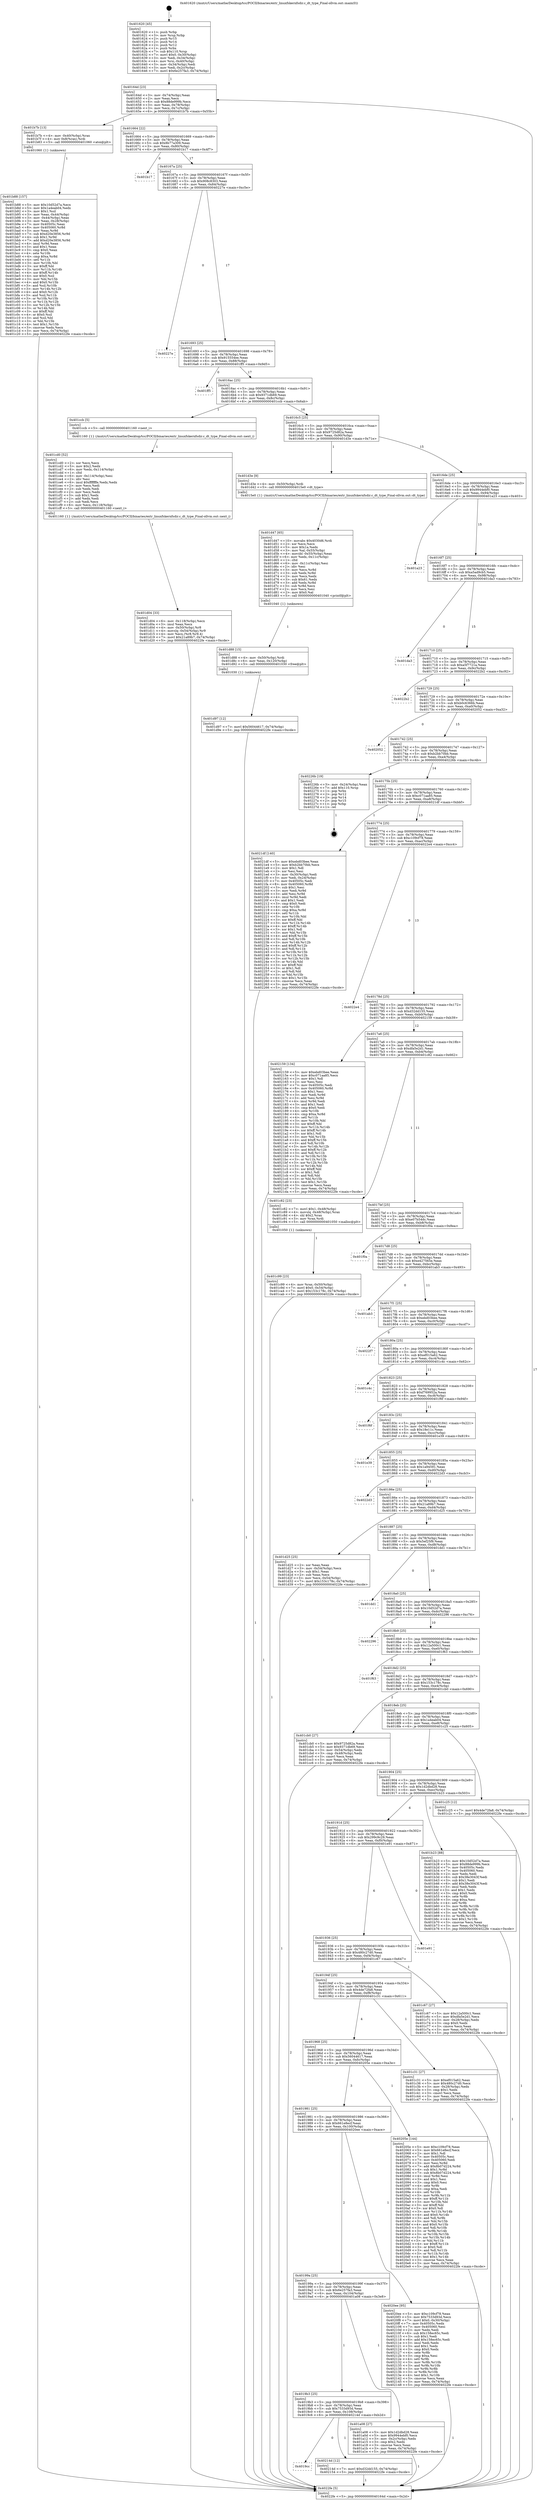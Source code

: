 digraph "0x401620" {
  label = "0x401620 (/mnt/c/Users/mathe/Desktop/tcc/POCII/binaries/extr_linuxfskernfsdir.c_dt_type_Final-ollvm.out::main(0))"
  labelloc = "t"
  node[shape=record]

  Entry [label="",width=0.3,height=0.3,shape=circle,fillcolor=black,style=filled]
  "0x40164d" [label="{
     0x40164d [23]\l
     | [instrs]\l
     &nbsp;&nbsp;0x40164d \<+3\>: mov -0x74(%rbp),%eax\l
     &nbsp;&nbsp;0x401650 \<+2\>: mov %eax,%ecx\l
     &nbsp;&nbsp;0x401652 \<+6\>: sub $0x88de999b,%ecx\l
     &nbsp;&nbsp;0x401658 \<+3\>: mov %eax,-0x78(%rbp)\l
     &nbsp;&nbsp;0x40165b \<+3\>: mov %ecx,-0x7c(%rbp)\l
     &nbsp;&nbsp;0x40165e \<+6\>: je 0000000000401b7b \<main+0x55b\>\l
  }"]
  "0x401b7b" [label="{
     0x401b7b [13]\l
     | [instrs]\l
     &nbsp;&nbsp;0x401b7b \<+4\>: mov -0x40(%rbp),%rax\l
     &nbsp;&nbsp;0x401b7f \<+4\>: mov 0x8(%rax),%rdi\l
     &nbsp;&nbsp;0x401b83 \<+5\>: call 0000000000401060 \<atoi@plt\>\l
     | [calls]\l
     &nbsp;&nbsp;0x401060 \{1\} (unknown)\l
  }"]
  "0x401664" [label="{
     0x401664 [22]\l
     | [instrs]\l
     &nbsp;&nbsp;0x401664 \<+5\>: jmp 0000000000401669 \<main+0x49\>\l
     &nbsp;&nbsp;0x401669 \<+3\>: mov -0x78(%rbp),%eax\l
     &nbsp;&nbsp;0x40166c \<+5\>: sub $0x8b77a309,%eax\l
     &nbsp;&nbsp;0x401671 \<+3\>: mov %eax,-0x80(%rbp)\l
     &nbsp;&nbsp;0x401674 \<+6\>: je 0000000000401b17 \<main+0x4f7\>\l
  }"]
  Exit [label="",width=0.3,height=0.3,shape=circle,fillcolor=black,style=filled,peripheries=2]
  "0x401b17" [label="{
     0x401b17\l
  }", style=dashed]
  "0x40167a" [label="{
     0x40167a [25]\l
     | [instrs]\l
     &nbsp;&nbsp;0x40167a \<+5\>: jmp 000000000040167f \<main+0x5f\>\l
     &nbsp;&nbsp;0x40167f \<+3\>: mov -0x78(%rbp),%eax\l
     &nbsp;&nbsp;0x401682 \<+5\>: sub $0x908c8303,%eax\l
     &nbsp;&nbsp;0x401687 \<+6\>: mov %eax,-0x84(%rbp)\l
     &nbsp;&nbsp;0x40168d \<+6\>: je 000000000040227e \<main+0xc5e\>\l
  }"]
  "0x4019cc" [label="{
     0x4019cc\l
  }", style=dashed]
  "0x40227e" [label="{
     0x40227e\l
  }", style=dashed]
  "0x401693" [label="{
     0x401693 [25]\l
     | [instrs]\l
     &nbsp;&nbsp;0x401693 \<+5\>: jmp 0000000000401698 \<main+0x78\>\l
     &nbsp;&nbsp;0x401698 \<+3\>: mov -0x78(%rbp),%eax\l
     &nbsp;&nbsp;0x40169b \<+5\>: sub $0x915554ee,%eax\l
     &nbsp;&nbsp;0x4016a0 \<+6\>: mov %eax,-0x88(%rbp)\l
     &nbsp;&nbsp;0x4016a6 \<+6\>: je 0000000000401ff5 \<main+0x9d5\>\l
  }"]
  "0x40214d" [label="{
     0x40214d [12]\l
     | [instrs]\l
     &nbsp;&nbsp;0x40214d \<+7\>: movl $0xd32dd155,-0x74(%rbp)\l
     &nbsp;&nbsp;0x402154 \<+5\>: jmp 00000000004022fe \<main+0xcde\>\l
  }"]
  "0x401ff5" [label="{
     0x401ff5\l
  }", style=dashed]
  "0x4016ac" [label="{
     0x4016ac [25]\l
     | [instrs]\l
     &nbsp;&nbsp;0x4016ac \<+5\>: jmp 00000000004016b1 \<main+0x91\>\l
     &nbsp;&nbsp;0x4016b1 \<+3\>: mov -0x78(%rbp),%eax\l
     &nbsp;&nbsp;0x4016b4 \<+5\>: sub $0x9371db69,%eax\l
     &nbsp;&nbsp;0x4016b9 \<+6\>: mov %eax,-0x8c(%rbp)\l
     &nbsp;&nbsp;0x4016bf \<+6\>: je 0000000000401ccb \<main+0x6ab\>\l
  }"]
  "0x401d97" [label="{
     0x401d97 [12]\l
     | [instrs]\l
     &nbsp;&nbsp;0x401d97 \<+7\>: movl $0x56044617,-0x74(%rbp)\l
     &nbsp;&nbsp;0x401d9e \<+5\>: jmp 00000000004022fe \<main+0xcde\>\l
  }"]
  "0x401ccb" [label="{
     0x401ccb [5]\l
     | [instrs]\l
     &nbsp;&nbsp;0x401ccb \<+5\>: call 0000000000401160 \<next_i\>\l
     | [calls]\l
     &nbsp;&nbsp;0x401160 \{1\} (/mnt/c/Users/mathe/Desktop/tcc/POCII/binaries/extr_linuxfskernfsdir.c_dt_type_Final-ollvm.out::next_i)\l
  }"]
  "0x4016c5" [label="{
     0x4016c5 [25]\l
     | [instrs]\l
     &nbsp;&nbsp;0x4016c5 \<+5\>: jmp 00000000004016ca \<main+0xaa\>\l
     &nbsp;&nbsp;0x4016ca \<+3\>: mov -0x78(%rbp),%eax\l
     &nbsp;&nbsp;0x4016cd \<+5\>: sub $0x9725d82a,%eax\l
     &nbsp;&nbsp;0x4016d2 \<+6\>: mov %eax,-0x90(%rbp)\l
     &nbsp;&nbsp;0x4016d8 \<+6\>: je 0000000000401d3e \<main+0x71e\>\l
  }"]
  "0x401d88" [label="{
     0x401d88 [15]\l
     | [instrs]\l
     &nbsp;&nbsp;0x401d88 \<+4\>: mov -0x50(%rbp),%rdi\l
     &nbsp;&nbsp;0x401d8c \<+6\>: mov %eax,-0x120(%rbp)\l
     &nbsp;&nbsp;0x401d92 \<+5\>: call 0000000000401030 \<free@plt\>\l
     | [calls]\l
     &nbsp;&nbsp;0x401030 \{1\} (unknown)\l
  }"]
  "0x401d3e" [label="{
     0x401d3e [9]\l
     | [instrs]\l
     &nbsp;&nbsp;0x401d3e \<+4\>: mov -0x50(%rbp),%rdi\l
     &nbsp;&nbsp;0x401d42 \<+5\>: call 00000000004015e0 \<dt_type\>\l
     | [calls]\l
     &nbsp;&nbsp;0x4015e0 \{1\} (/mnt/c/Users/mathe/Desktop/tcc/POCII/binaries/extr_linuxfskernfsdir.c_dt_type_Final-ollvm.out::dt_type)\l
  }"]
  "0x4016de" [label="{
     0x4016de [25]\l
     | [instrs]\l
     &nbsp;&nbsp;0x4016de \<+5\>: jmp 00000000004016e3 \<main+0xc3\>\l
     &nbsp;&nbsp;0x4016e3 \<+3\>: mov -0x78(%rbp),%eax\l
     &nbsp;&nbsp;0x4016e6 \<+5\>: sub $0x9944ebf0,%eax\l
     &nbsp;&nbsp;0x4016eb \<+6\>: mov %eax,-0x94(%rbp)\l
     &nbsp;&nbsp;0x4016f1 \<+6\>: je 0000000000401a23 \<main+0x403\>\l
  }"]
  "0x401d47" [label="{
     0x401d47 [65]\l
     | [instrs]\l
     &nbsp;&nbsp;0x401d47 \<+10\>: movabs $0x4030d6,%rdi\l
     &nbsp;&nbsp;0x401d51 \<+2\>: xor %ecx,%ecx\l
     &nbsp;&nbsp;0x401d53 \<+5\>: mov $0x1a,%edx\l
     &nbsp;&nbsp;0x401d58 \<+3\>: mov %al,-0x55(%rbp)\l
     &nbsp;&nbsp;0x401d5b \<+4\>: movzbl -0x55(%rbp),%eax\l
     &nbsp;&nbsp;0x401d5f \<+6\>: mov %edx,-0x11c(%rbp)\l
     &nbsp;&nbsp;0x401d65 \<+1\>: cltd\l
     &nbsp;&nbsp;0x401d66 \<+6\>: mov -0x11c(%rbp),%esi\l
     &nbsp;&nbsp;0x401d6c \<+2\>: idiv %esi\l
     &nbsp;&nbsp;0x401d6e \<+3\>: mov %ecx,%r8d\l
     &nbsp;&nbsp;0x401d71 \<+3\>: sub %edx,%r8d\l
     &nbsp;&nbsp;0x401d74 \<+2\>: mov %ecx,%edx\l
     &nbsp;&nbsp;0x401d76 \<+3\>: sub $0x61,%edx\l
     &nbsp;&nbsp;0x401d79 \<+3\>: add %edx,%r8d\l
     &nbsp;&nbsp;0x401d7c \<+3\>: sub %r8d,%ecx\l
     &nbsp;&nbsp;0x401d7f \<+2\>: mov %ecx,%esi\l
     &nbsp;&nbsp;0x401d81 \<+2\>: mov $0x0,%al\l
     &nbsp;&nbsp;0x401d83 \<+5\>: call 0000000000401040 \<printf@plt\>\l
     | [calls]\l
     &nbsp;&nbsp;0x401040 \{1\} (unknown)\l
  }"]
  "0x401a23" [label="{
     0x401a23\l
  }", style=dashed]
  "0x4016f7" [label="{
     0x4016f7 [25]\l
     | [instrs]\l
     &nbsp;&nbsp;0x4016f7 \<+5\>: jmp 00000000004016fc \<main+0xdc\>\l
     &nbsp;&nbsp;0x4016fc \<+3\>: mov -0x78(%rbp),%eax\l
     &nbsp;&nbsp;0x4016ff \<+5\>: sub $0xa5ad9cb5,%eax\l
     &nbsp;&nbsp;0x401704 \<+6\>: mov %eax,-0x98(%rbp)\l
     &nbsp;&nbsp;0x40170a \<+6\>: je 0000000000401da3 \<main+0x783\>\l
  }"]
  "0x401d04" [label="{
     0x401d04 [33]\l
     | [instrs]\l
     &nbsp;&nbsp;0x401d04 \<+6\>: mov -0x118(%rbp),%ecx\l
     &nbsp;&nbsp;0x401d0a \<+3\>: imul %eax,%ecx\l
     &nbsp;&nbsp;0x401d0d \<+4\>: mov -0x50(%rbp),%r8\l
     &nbsp;&nbsp;0x401d11 \<+4\>: movslq -0x54(%rbp),%r9\l
     &nbsp;&nbsp;0x401d15 \<+4\>: mov %ecx,(%r8,%r9,4)\l
     &nbsp;&nbsp;0x401d19 \<+7\>: movl $0x21a89b7,-0x74(%rbp)\l
     &nbsp;&nbsp;0x401d20 \<+5\>: jmp 00000000004022fe \<main+0xcde\>\l
  }"]
  "0x401da3" [label="{
     0x401da3\l
  }", style=dashed]
  "0x401710" [label="{
     0x401710 [25]\l
     | [instrs]\l
     &nbsp;&nbsp;0x401710 \<+5\>: jmp 0000000000401715 \<main+0xf5\>\l
     &nbsp;&nbsp;0x401715 \<+3\>: mov -0x78(%rbp),%eax\l
     &nbsp;&nbsp;0x401718 \<+5\>: sub $0xa5f7721a,%eax\l
     &nbsp;&nbsp;0x40171d \<+6\>: mov %eax,-0x9c(%rbp)\l
     &nbsp;&nbsp;0x401723 \<+6\>: je 00000000004022b2 \<main+0xc92\>\l
  }"]
  "0x401cd0" [label="{
     0x401cd0 [52]\l
     | [instrs]\l
     &nbsp;&nbsp;0x401cd0 \<+2\>: xor %ecx,%ecx\l
     &nbsp;&nbsp;0x401cd2 \<+5\>: mov $0x2,%edx\l
     &nbsp;&nbsp;0x401cd7 \<+6\>: mov %edx,-0x114(%rbp)\l
     &nbsp;&nbsp;0x401cdd \<+1\>: cltd\l
     &nbsp;&nbsp;0x401cde \<+6\>: mov -0x114(%rbp),%esi\l
     &nbsp;&nbsp;0x401ce4 \<+2\>: idiv %esi\l
     &nbsp;&nbsp;0x401ce6 \<+6\>: imul $0xfffffffe,%edx,%edx\l
     &nbsp;&nbsp;0x401cec \<+2\>: mov %ecx,%edi\l
     &nbsp;&nbsp;0x401cee \<+2\>: sub %edx,%edi\l
     &nbsp;&nbsp;0x401cf0 \<+2\>: mov %ecx,%edx\l
     &nbsp;&nbsp;0x401cf2 \<+3\>: sub $0x1,%edx\l
     &nbsp;&nbsp;0x401cf5 \<+2\>: add %edx,%edi\l
     &nbsp;&nbsp;0x401cf7 \<+2\>: sub %edi,%ecx\l
     &nbsp;&nbsp;0x401cf9 \<+6\>: mov %ecx,-0x118(%rbp)\l
     &nbsp;&nbsp;0x401cff \<+5\>: call 0000000000401160 \<next_i\>\l
     | [calls]\l
     &nbsp;&nbsp;0x401160 \{1\} (/mnt/c/Users/mathe/Desktop/tcc/POCII/binaries/extr_linuxfskernfsdir.c_dt_type_Final-ollvm.out::next_i)\l
  }"]
  "0x4022b2" [label="{
     0x4022b2\l
  }", style=dashed]
  "0x401729" [label="{
     0x401729 [25]\l
     | [instrs]\l
     &nbsp;&nbsp;0x401729 \<+5\>: jmp 000000000040172e \<main+0x10e\>\l
     &nbsp;&nbsp;0x40172e \<+3\>: mov -0x78(%rbp),%eax\l
     &nbsp;&nbsp;0x401731 \<+5\>: sub $0xb0c6366b,%eax\l
     &nbsp;&nbsp;0x401736 \<+6\>: mov %eax,-0xa0(%rbp)\l
     &nbsp;&nbsp;0x40173c \<+6\>: je 0000000000402052 \<main+0xa32\>\l
  }"]
  "0x401c99" [label="{
     0x401c99 [23]\l
     | [instrs]\l
     &nbsp;&nbsp;0x401c99 \<+4\>: mov %rax,-0x50(%rbp)\l
     &nbsp;&nbsp;0x401c9d \<+7\>: movl $0x0,-0x54(%rbp)\l
     &nbsp;&nbsp;0x401ca4 \<+7\>: movl $0x153c178c,-0x74(%rbp)\l
     &nbsp;&nbsp;0x401cab \<+5\>: jmp 00000000004022fe \<main+0xcde\>\l
  }"]
  "0x402052" [label="{
     0x402052\l
  }", style=dashed]
  "0x401742" [label="{
     0x401742 [25]\l
     | [instrs]\l
     &nbsp;&nbsp;0x401742 \<+5\>: jmp 0000000000401747 \<main+0x127\>\l
     &nbsp;&nbsp;0x401747 \<+3\>: mov -0x78(%rbp),%eax\l
     &nbsp;&nbsp;0x40174a \<+5\>: sub $0xb2bb70bb,%eax\l
     &nbsp;&nbsp;0x40174f \<+6\>: mov %eax,-0xa4(%rbp)\l
     &nbsp;&nbsp;0x401755 \<+6\>: je 000000000040226b \<main+0xc4b\>\l
  }"]
  "0x401b88" [label="{
     0x401b88 [157]\l
     | [instrs]\l
     &nbsp;&nbsp;0x401b88 \<+5\>: mov $0x10d52d7a,%ecx\l
     &nbsp;&nbsp;0x401b8d \<+5\>: mov $0x1a4eab04,%edx\l
     &nbsp;&nbsp;0x401b92 \<+3\>: mov $0x1,%sil\l
     &nbsp;&nbsp;0x401b95 \<+3\>: mov %eax,-0x44(%rbp)\l
     &nbsp;&nbsp;0x401b98 \<+3\>: mov -0x44(%rbp),%eax\l
     &nbsp;&nbsp;0x401b9b \<+3\>: mov %eax,-0x28(%rbp)\l
     &nbsp;&nbsp;0x401b9e \<+7\>: mov 0x40505c,%eax\l
     &nbsp;&nbsp;0x401ba5 \<+8\>: mov 0x405060,%r8d\l
     &nbsp;&nbsp;0x401bad \<+3\>: mov %eax,%r9d\l
     &nbsp;&nbsp;0x401bb0 \<+7\>: sub $0xd20e3856,%r9d\l
     &nbsp;&nbsp;0x401bb7 \<+4\>: sub $0x1,%r9d\l
     &nbsp;&nbsp;0x401bbb \<+7\>: add $0xd20e3856,%r9d\l
     &nbsp;&nbsp;0x401bc2 \<+4\>: imul %r9d,%eax\l
     &nbsp;&nbsp;0x401bc6 \<+3\>: and $0x1,%eax\l
     &nbsp;&nbsp;0x401bc9 \<+3\>: cmp $0x0,%eax\l
     &nbsp;&nbsp;0x401bcc \<+4\>: sete %r10b\l
     &nbsp;&nbsp;0x401bd0 \<+4\>: cmp $0xa,%r8d\l
     &nbsp;&nbsp;0x401bd4 \<+4\>: setl %r11b\l
     &nbsp;&nbsp;0x401bd8 \<+3\>: mov %r10b,%bl\l
     &nbsp;&nbsp;0x401bdb \<+3\>: xor $0xff,%bl\l
     &nbsp;&nbsp;0x401bde \<+3\>: mov %r11b,%r14b\l
     &nbsp;&nbsp;0x401be1 \<+4\>: xor $0xff,%r14b\l
     &nbsp;&nbsp;0x401be5 \<+4\>: xor $0x0,%sil\l
     &nbsp;&nbsp;0x401be9 \<+3\>: mov %bl,%r15b\l
     &nbsp;&nbsp;0x401bec \<+4\>: and $0x0,%r15b\l
     &nbsp;&nbsp;0x401bf0 \<+3\>: and %sil,%r10b\l
     &nbsp;&nbsp;0x401bf3 \<+3\>: mov %r14b,%r12b\l
     &nbsp;&nbsp;0x401bf6 \<+4\>: and $0x0,%r12b\l
     &nbsp;&nbsp;0x401bfa \<+3\>: and %sil,%r11b\l
     &nbsp;&nbsp;0x401bfd \<+3\>: or %r10b,%r15b\l
     &nbsp;&nbsp;0x401c00 \<+3\>: or %r11b,%r12b\l
     &nbsp;&nbsp;0x401c03 \<+3\>: xor %r12b,%r15b\l
     &nbsp;&nbsp;0x401c06 \<+3\>: or %r14b,%bl\l
     &nbsp;&nbsp;0x401c09 \<+3\>: xor $0xff,%bl\l
     &nbsp;&nbsp;0x401c0c \<+4\>: or $0x0,%sil\l
     &nbsp;&nbsp;0x401c10 \<+3\>: and %sil,%bl\l
     &nbsp;&nbsp;0x401c13 \<+3\>: or %bl,%r15b\l
     &nbsp;&nbsp;0x401c16 \<+4\>: test $0x1,%r15b\l
     &nbsp;&nbsp;0x401c1a \<+3\>: cmovne %edx,%ecx\l
     &nbsp;&nbsp;0x401c1d \<+3\>: mov %ecx,-0x74(%rbp)\l
     &nbsp;&nbsp;0x401c20 \<+5\>: jmp 00000000004022fe \<main+0xcde\>\l
  }"]
  "0x40226b" [label="{
     0x40226b [19]\l
     | [instrs]\l
     &nbsp;&nbsp;0x40226b \<+3\>: mov -0x24(%rbp),%eax\l
     &nbsp;&nbsp;0x40226e \<+7\>: add $0x110,%rsp\l
     &nbsp;&nbsp;0x402275 \<+1\>: pop %rbx\l
     &nbsp;&nbsp;0x402276 \<+2\>: pop %r12\l
     &nbsp;&nbsp;0x402278 \<+2\>: pop %r14\l
     &nbsp;&nbsp;0x40227a \<+2\>: pop %r15\l
     &nbsp;&nbsp;0x40227c \<+1\>: pop %rbp\l
     &nbsp;&nbsp;0x40227d \<+1\>: ret\l
  }"]
  "0x40175b" [label="{
     0x40175b [25]\l
     | [instrs]\l
     &nbsp;&nbsp;0x40175b \<+5\>: jmp 0000000000401760 \<main+0x140\>\l
     &nbsp;&nbsp;0x401760 \<+3\>: mov -0x78(%rbp),%eax\l
     &nbsp;&nbsp;0x401763 \<+5\>: sub $0xc071aa85,%eax\l
     &nbsp;&nbsp;0x401768 \<+6\>: mov %eax,-0xa8(%rbp)\l
     &nbsp;&nbsp;0x40176e \<+6\>: je 00000000004021df \<main+0xbbf\>\l
  }"]
  "0x401620" [label="{
     0x401620 [45]\l
     | [instrs]\l
     &nbsp;&nbsp;0x401620 \<+1\>: push %rbp\l
     &nbsp;&nbsp;0x401621 \<+3\>: mov %rsp,%rbp\l
     &nbsp;&nbsp;0x401624 \<+2\>: push %r15\l
     &nbsp;&nbsp;0x401626 \<+2\>: push %r14\l
     &nbsp;&nbsp;0x401628 \<+2\>: push %r12\l
     &nbsp;&nbsp;0x40162a \<+1\>: push %rbx\l
     &nbsp;&nbsp;0x40162b \<+7\>: sub $0x110,%rsp\l
     &nbsp;&nbsp;0x401632 \<+7\>: movl $0x0,-0x30(%rbp)\l
     &nbsp;&nbsp;0x401639 \<+3\>: mov %edi,-0x34(%rbp)\l
     &nbsp;&nbsp;0x40163c \<+4\>: mov %rsi,-0x40(%rbp)\l
     &nbsp;&nbsp;0x401640 \<+3\>: mov -0x34(%rbp),%edi\l
     &nbsp;&nbsp;0x401643 \<+3\>: mov %edi,-0x2c(%rbp)\l
     &nbsp;&nbsp;0x401646 \<+7\>: movl $0x6e257fa3,-0x74(%rbp)\l
  }"]
  "0x4021df" [label="{
     0x4021df [140]\l
     | [instrs]\l
     &nbsp;&nbsp;0x4021df \<+5\>: mov $0xebd03bee,%eax\l
     &nbsp;&nbsp;0x4021e4 \<+5\>: mov $0xb2bb70bb,%ecx\l
     &nbsp;&nbsp;0x4021e9 \<+2\>: mov $0x1,%dl\l
     &nbsp;&nbsp;0x4021eb \<+2\>: xor %esi,%esi\l
     &nbsp;&nbsp;0x4021ed \<+3\>: mov -0x30(%rbp),%edi\l
     &nbsp;&nbsp;0x4021f0 \<+3\>: mov %edi,-0x24(%rbp)\l
     &nbsp;&nbsp;0x4021f3 \<+7\>: mov 0x40505c,%edi\l
     &nbsp;&nbsp;0x4021fa \<+8\>: mov 0x405060,%r8d\l
     &nbsp;&nbsp;0x402202 \<+3\>: sub $0x1,%esi\l
     &nbsp;&nbsp;0x402205 \<+3\>: mov %edi,%r9d\l
     &nbsp;&nbsp;0x402208 \<+3\>: add %esi,%r9d\l
     &nbsp;&nbsp;0x40220b \<+4\>: imul %r9d,%edi\l
     &nbsp;&nbsp;0x40220f \<+3\>: and $0x1,%edi\l
     &nbsp;&nbsp;0x402212 \<+3\>: cmp $0x0,%edi\l
     &nbsp;&nbsp;0x402215 \<+4\>: sete %r10b\l
     &nbsp;&nbsp;0x402219 \<+4\>: cmp $0xa,%r8d\l
     &nbsp;&nbsp;0x40221d \<+4\>: setl %r11b\l
     &nbsp;&nbsp;0x402221 \<+3\>: mov %r10b,%bl\l
     &nbsp;&nbsp;0x402224 \<+3\>: xor $0xff,%bl\l
     &nbsp;&nbsp;0x402227 \<+3\>: mov %r11b,%r14b\l
     &nbsp;&nbsp;0x40222a \<+4\>: xor $0xff,%r14b\l
     &nbsp;&nbsp;0x40222e \<+3\>: xor $0x1,%dl\l
     &nbsp;&nbsp;0x402231 \<+3\>: mov %bl,%r15b\l
     &nbsp;&nbsp;0x402234 \<+4\>: and $0xff,%r15b\l
     &nbsp;&nbsp;0x402238 \<+3\>: and %dl,%r10b\l
     &nbsp;&nbsp;0x40223b \<+3\>: mov %r14b,%r12b\l
     &nbsp;&nbsp;0x40223e \<+4\>: and $0xff,%r12b\l
     &nbsp;&nbsp;0x402242 \<+3\>: and %dl,%r11b\l
     &nbsp;&nbsp;0x402245 \<+3\>: or %r10b,%r15b\l
     &nbsp;&nbsp;0x402248 \<+3\>: or %r11b,%r12b\l
     &nbsp;&nbsp;0x40224b \<+3\>: xor %r12b,%r15b\l
     &nbsp;&nbsp;0x40224e \<+3\>: or %r14b,%bl\l
     &nbsp;&nbsp;0x402251 \<+3\>: xor $0xff,%bl\l
     &nbsp;&nbsp;0x402254 \<+3\>: or $0x1,%dl\l
     &nbsp;&nbsp;0x402257 \<+2\>: and %dl,%bl\l
     &nbsp;&nbsp;0x402259 \<+3\>: or %bl,%r15b\l
     &nbsp;&nbsp;0x40225c \<+4\>: test $0x1,%r15b\l
     &nbsp;&nbsp;0x402260 \<+3\>: cmovne %ecx,%eax\l
     &nbsp;&nbsp;0x402263 \<+3\>: mov %eax,-0x74(%rbp)\l
     &nbsp;&nbsp;0x402266 \<+5\>: jmp 00000000004022fe \<main+0xcde\>\l
  }"]
  "0x401774" [label="{
     0x401774 [25]\l
     | [instrs]\l
     &nbsp;&nbsp;0x401774 \<+5\>: jmp 0000000000401779 \<main+0x159\>\l
     &nbsp;&nbsp;0x401779 \<+3\>: mov -0x78(%rbp),%eax\l
     &nbsp;&nbsp;0x40177c \<+5\>: sub $0xc109cf78,%eax\l
     &nbsp;&nbsp;0x401781 \<+6\>: mov %eax,-0xac(%rbp)\l
     &nbsp;&nbsp;0x401787 \<+6\>: je 00000000004022e4 \<main+0xcc4\>\l
  }"]
  "0x4022fe" [label="{
     0x4022fe [5]\l
     | [instrs]\l
     &nbsp;&nbsp;0x4022fe \<+5\>: jmp 000000000040164d \<main+0x2d\>\l
  }"]
  "0x4022e4" [label="{
     0x4022e4\l
  }", style=dashed]
  "0x40178d" [label="{
     0x40178d [25]\l
     | [instrs]\l
     &nbsp;&nbsp;0x40178d \<+5\>: jmp 0000000000401792 \<main+0x172\>\l
     &nbsp;&nbsp;0x401792 \<+3\>: mov -0x78(%rbp),%eax\l
     &nbsp;&nbsp;0x401795 \<+5\>: sub $0xd32dd155,%eax\l
     &nbsp;&nbsp;0x40179a \<+6\>: mov %eax,-0xb0(%rbp)\l
     &nbsp;&nbsp;0x4017a0 \<+6\>: je 0000000000402159 \<main+0xb39\>\l
  }"]
  "0x4019b3" [label="{
     0x4019b3 [25]\l
     | [instrs]\l
     &nbsp;&nbsp;0x4019b3 \<+5\>: jmp 00000000004019b8 \<main+0x398\>\l
     &nbsp;&nbsp;0x4019b8 \<+3\>: mov -0x78(%rbp),%eax\l
     &nbsp;&nbsp;0x4019bb \<+5\>: sub $0x7533d93d,%eax\l
     &nbsp;&nbsp;0x4019c0 \<+6\>: mov %eax,-0x108(%rbp)\l
     &nbsp;&nbsp;0x4019c6 \<+6\>: je 000000000040214d \<main+0xb2d\>\l
  }"]
  "0x402159" [label="{
     0x402159 [134]\l
     | [instrs]\l
     &nbsp;&nbsp;0x402159 \<+5\>: mov $0xebd03bee,%eax\l
     &nbsp;&nbsp;0x40215e \<+5\>: mov $0xc071aa85,%ecx\l
     &nbsp;&nbsp;0x402163 \<+2\>: mov $0x1,%dl\l
     &nbsp;&nbsp;0x402165 \<+2\>: xor %esi,%esi\l
     &nbsp;&nbsp;0x402167 \<+7\>: mov 0x40505c,%edi\l
     &nbsp;&nbsp;0x40216e \<+8\>: mov 0x405060,%r8d\l
     &nbsp;&nbsp;0x402176 \<+3\>: sub $0x1,%esi\l
     &nbsp;&nbsp;0x402179 \<+3\>: mov %edi,%r9d\l
     &nbsp;&nbsp;0x40217c \<+3\>: add %esi,%r9d\l
     &nbsp;&nbsp;0x40217f \<+4\>: imul %r9d,%edi\l
     &nbsp;&nbsp;0x402183 \<+3\>: and $0x1,%edi\l
     &nbsp;&nbsp;0x402186 \<+3\>: cmp $0x0,%edi\l
     &nbsp;&nbsp;0x402189 \<+4\>: sete %r10b\l
     &nbsp;&nbsp;0x40218d \<+4\>: cmp $0xa,%r8d\l
     &nbsp;&nbsp;0x402191 \<+4\>: setl %r11b\l
     &nbsp;&nbsp;0x402195 \<+3\>: mov %r10b,%bl\l
     &nbsp;&nbsp;0x402198 \<+3\>: xor $0xff,%bl\l
     &nbsp;&nbsp;0x40219b \<+3\>: mov %r11b,%r14b\l
     &nbsp;&nbsp;0x40219e \<+4\>: xor $0xff,%r14b\l
     &nbsp;&nbsp;0x4021a2 \<+3\>: xor $0x1,%dl\l
     &nbsp;&nbsp;0x4021a5 \<+3\>: mov %bl,%r15b\l
     &nbsp;&nbsp;0x4021a8 \<+4\>: and $0xff,%r15b\l
     &nbsp;&nbsp;0x4021ac \<+3\>: and %dl,%r10b\l
     &nbsp;&nbsp;0x4021af \<+3\>: mov %r14b,%r12b\l
     &nbsp;&nbsp;0x4021b2 \<+4\>: and $0xff,%r12b\l
     &nbsp;&nbsp;0x4021b6 \<+3\>: and %dl,%r11b\l
     &nbsp;&nbsp;0x4021b9 \<+3\>: or %r10b,%r15b\l
     &nbsp;&nbsp;0x4021bc \<+3\>: or %r11b,%r12b\l
     &nbsp;&nbsp;0x4021bf \<+3\>: xor %r12b,%r15b\l
     &nbsp;&nbsp;0x4021c2 \<+3\>: or %r14b,%bl\l
     &nbsp;&nbsp;0x4021c5 \<+3\>: xor $0xff,%bl\l
     &nbsp;&nbsp;0x4021c8 \<+3\>: or $0x1,%dl\l
     &nbsp;&nbsp;0x4021cb \<+2\>: and %dl,%bl\l
     &nbsp;&nbsp;0x4021cd \<+3\>: or %bl,%r15b\l
     &nbsp;&nbsp;0x4021d0 \<+4\>: test $0x1,%r15b\l
     &nbsp;&nbsp;0x4021d4 \<+3\>: cmovne %ecx,%eax\l
     &nbsp;&nbsp;0x4021d7 \<+3\>: mov %eax,-0x74(%rbp)\l
     &nbsp;&nbsp;0x4021da \<+5\>: jmp 00000000004022fe \<main+0xcde\>\l
  }"]
  "0x4017a6" [label="{
     0x4017a6 [25]\l
     | [instrs]\l
     &nbsp;&nbsp;0x4017a6 \<+5\>: jmp 00000000004017ab \<main+0x18b\>\l
     &nbsp;&nbsp;0x4017ab \<+3\>: mov -0x78(%rbp),%eax\l
     &nbsp;&nbsp;0x4017ae \<+5\>: sub $0xdfa5e2d1,%eax\l
     &nbsp;&nbsp;0x4017b3 \<+6\>: mov %eax,-0xb4(%rbp)\l
     &nbsp;&nbsp;0x4017b9 \<+6\>: je 0000000000401c82 \<main+0x662\>\l
  }"]
  "0x401a08" [label="{
     0x401a08 [27]\l
     | [instrs]\l
     &nbsp;&nbsp;0x401a08 \<+5\>: mov $0x1d2dbd28,%eax\l
     &nbsp;&nbsp;0x401a0d \<+5\>: mov $0x9944ebf0,%ecx\l
     &nbsp;&nbsp;0x401a12 \<+3\>: mov -0x2c(%rbp),%edx\l
     &nbsp;&nbsp;0x401a15 \<+3\>: cmp $0x2,%edx\l
     &nbsp;&nbsp;0x401a18 \<+3\>: cmovne %ecx,%eax\l
     &nbsp;&nbsp;0x401a1b \<+3\>: mov %eax,-0x74(%rbp)\l
     &nbsp;&nbsp;0x401a1e \<+5\>: jmp 00000000004022fe \<main+0xcde\>\l
  }"]
  "0x401c82" [label="{
     0x401c82 [23]\l
     | [instrs]\l
     &nbsp;&nbsp;0x401c82 \<+7\>: movl $0x1,-0x48(%rbp)\l
     &nbsp;&nbsp;0x401c89 \<+4\>: movslq -0x48(%rbp),%rax\l
     &nbsp;&nbsp;0x401c8d \<+4\>: shl $0x2,%rax\l
     &nbsp;&nbsp;0x401c91 \<+3\>: mov %rax,%rdi\l
     &nbsp;&nbsp;0x401c94 \<+5\>: call 0000000000401050 \<malloc@plt\>\l
     | [calls]\l
     &nbsp;&nbsp;0x401050 \{1\} (unknown)\l
  }"]
  "0x4017bf" [label="{
     0x4017bf [25]\l
     | [instrs]\l
     &nbsp;&nbsp;0x4017bf \<+5\>: jmp 00000000004017c4 \<main+0x1a4\>\l
     &nbsp;&nbsp;0x4017c4 \<+3\>: mov -0x78(%rbp),%eax\l
     &nbsp;&nbsp;0x4017c7 \<+5\>: sub $0xe07b54dc,%eax\l
     &nbsp;&nbsp;0x4017cc \<+6\>: mov %eax,-0xb8(%rbp)\l
     &nbsp;&nbsp;0x4017d2 \<+6\>: je 0000000000401f0a \<main+0x8ea\>\l
  }"]
  "0x40199a" [label="{
     0x40199a [25]\l
     | [instrs]\l
     &nbsp;&nbsp;0x40199a \<+5\>: jmp 000000000040199f \<main+0x37f\>\l
     &nbsp;&nbsp;0x40199f \<+3\>: mov -0x78(%rbp),%eax\l
     &nbsp;&nbsp;0x4019a2 \<+5\>: sub $0x6e257fa3,%eax\l
     &nbsp;&nbsp;0x4019a7 \<+6\>: mov %eax,-0x104(%rbp)\l
     &nbsp;&nbsp;0x4019ad \<+6\>: je 0000000000401a08 \<main+0x3e8\>\l
  }"]
  "0x401f0a" [label="{
     0x401f0a\l
  }", style=dashed]
  "0x4017d8" [label="{
     0x4017d8 [25]\l
     | [instrs]\l
     &nbsp;&nbsp;0x4017d8 \<+5\>: jmp 00000000004017dd \<main+0x1bd\>\l
     &nbsp;&nbsp;0x4017dd \<+3\>: mov -0x78(%rbp),%eax\l
     &nbsp;&nbsp;0x4017e0 \<+5\>: sub $0xe427565e,%eax\l
     &nbsp;&nbsp;0x4017e5 \<+6\>: mov %eax,-0xbc(%rbp)\l
     &nbsp;&nbsp;0x4017eb \<+6\>: je 0000000000401ab3 \<main+0x493\>\l
  }"]
  "0x4020ee" [label="{
     0x4020ee [95]\l
     | [instrs]\l
     &nbsp;&nbsp;0x4020ee \<+5\>: mov $0xc109cf78,%eax\l
     &nbsp;&nbsp;0x4020f3 \<+5\>: mov $0x7533d93d,%ecx\l
     &nbsp;&nbsp;0x4020f8 \<+7\>: movl $0x0,-0x30(%rbp)\l
     &nbsp;&nbsp;0x4020ff \<+7\>: mov 0x40505c,%edx\l
     &nbsp;&nbsp;0x402106 \<+7\>: mov 0x405060,%esi\l
     &nbsp;&nbsp;0x40210d \<+2\>: mov %edx,%edi\l
     &nbsp;&nbsp;0x40210f \<+6\>: sub $0x158ec65c,%edi\l
     &nbsp;&nbsp;0x402115 \<+3\>: sub $0x1,%edi\l
     &nbsp;&nbsp;0x402118 \<+6\>: add $0x158ec65c,%edi\l
     &nbsp;&nbsp;0x40211e \<+3\>: imul %edi,%edx\l
     &nbsp;&nbsp;0x402121 \<+3\>: and $0x1,%edx\l
     &nbsp;&nbsp;0x402124 \<+3\>: cmp $0x0,%edx\l
     &nbsp;&nbsp;0x402127 \<+4\>: sete %r8b\l
     &nbsp;&nbsp;0x40212b \<+3\>: cmp $0xa,%esi\l
     &nbsp;&nbsp;0x40212e \<+4\>: setl %r9b\l
     &nbsp;&nbsp;0x402132 \<+3\>: mov %r8b,%r10b\l
     &nbsp;&nbsp;0x402135 \<+3\>: and %r9b,%r10b\l
     &nbsp;&nbsp;0x402138 \<+3\>: xor %r9b,%r8b\l
     &nbsp;&nbsp;0x40213b \<+3\>: or %r8b,%r10b\l
     &nbsp;&nbsp;0x40213e \<+4\>: test $0x1,%r10b\l
     &nbsp;&nbsp;0x402142 \<+3\>: cmovne %ecx,%eax\l
     &nbsp;&nbsp;0x402145 \<+3\>: mov %eax,-0x74(%rbp)\l
     &nbsp;&nbsp;0x402148 \<+5\>: jmp 00000000004022fe \<main+0xcde\>\l
  }"]
  "0x401ab3" [label="{
     0x401ab3\l
  }", style=dashed]
  "0x4017f1" [label="{
     0x4017f1 [25]\l
     | [instrs]\l
     &nbsp;&nbsp;0x4017f1 \<+5\>: jmp 00000000004017f6 \<main+0x1d6\>\l
     &nbsp;&nbsp;0x4017f6 \<+3\>: mov -0x78(%rbp),%eax\l
     &nbsp;&nbsp;0x4017f9 \<+5\>: sub $0xebd03bee,%eax\l
     &nbsp;&nbsp;0x4017fe \<+6\>: mov %eax,-0xc0(%rbp)\l
     &nbsp;&nbsp;0x401804 \<+6\>: je 00000000004022f7 \<main+0xcd7\>\l
  }"]
  "0x401981" [label="{
     0x401981 [25]\l
     | [instrs]\l
     &nbsp;&nbsp;0x401981 \<+5\>: jmp 0000000000401986 \<main+0x366\>\l
     &nbsp;&nbsp;0x401986 \<+3\>: mov -0x78(%rbp),%eax\l
     &nbsp;&nbsp;0x401989 \<+5\>: sub $0x661e8ecf,%eax\l
     &nbsp;&nbsp;0x40198e \<+6\>: mov %eax,-0x100(%rbp)\l
     &nbsp;&nbsp;0x401994 \<+6\>: je 00000000004020ee \<main+0xace\>\l
  }"]
  "0x4022f7" [label="{
     0x4022f7\l
  }", style=dashed]
  "0x40180a" [label="{
     0x40180a [25]\l
     | [instrs]\l
     &nbsp;&nbsp;0x40180a \<+5\>: jmp 000000000040180f \<main+0x1ef\>\l
     &nbsp;&nbsp;0x40180f \<+3\>: mov -0x78(%rbp),%eax\l
     &nbsp;&nbsp;0x401812 \<+5\>: sub $0xef015a62,%eax\l
     &nbsp;&nbsp;0x401817 \<+6\>: mov %eax,-0xc4(%rbp)\l
     &nbsp;&nbsp;0x40181d \<+6\>: je 0000000000401c4c \<main+0x62c\>\l
  }"]
  "0x40205e" [label="{
     0x40205e [144]\l
     | [instrs]\l
     &nbsp;&nbsp;0x40205e \<+5\>: mov $0xc109cf78,%eax\l
     &nbsp;&nbsp;0x402063 \<+5\>: mov $0x661e8ecf,%ecx\l
     &nbsp;&nbsp;0x402068 \<+2\>: mov $0x1,%dl\l
     &nbsp;&nbsp;0x40206a \<+7\>: mov 0x40505c,%esi\l
     &nbsp;&nbsp;0x402071 \<+7\>: mov 0x405060,%edi\l
     &nbsp;&nbsp;0x402078 \<+3\>: mov %esi,%r8d\l
     &nbsp;&nbsp;0x40207b \<+7\>: add $0x8b07d224,%r8d\l
     &nbsp;&nbsp;0x402082 \<+4\>: sub $0x1,%r8d\l
     &nbsp;&nbsp;0x402086 \<+7\>: sub $0x8b07d224,%r8d\l
     &nbsp;&nbsp;0x40208d \<+4\>: imul %r8d,%esi\l
     &nbsp;&nbsp;0x402091 \<+3\>: and $0x1,%esi\l
     &nbsp;&nbsp;0x402094 \<+3\>: cmp $0x0,%esi\l
     &nbsp;&nbsp;0x402097 \<+4\>: sete %r9b\l
     &nbsp;&nbsp;0x40209b \<+3\>: cmp $0xa,%edi\l
     &nbsp;&nbsp;0x40209e \<+4\>: setl %r10b\l
     &nbsp;&nbsp;0x4020a2 \<+3\>: mov %r9b,%r11b\l
     &nbsp;&nbsp;0x4020a5 \<+4\>: xor $0xff,%r11b\l
     &nbsp;&nbsp;0x4020a9 \<+3\>: mov %r10b,%bl\l
     &nbsp;&nbsp;0x4020ac \<+3\>: xor $0xff,%bl\l
     &nbsp;&nbsp;0x4020af \<+3\>: xor $0x0,%dl\l
     &nbsp;&nbsp;0x4020b2 \<+3\>: mov %r11b,%r14b\l
     &nbsp;&nbsp;0x4020b5 \<+4\>: and $0x0,%r14b\l
     &nbsp;&nbsp;0x4020b9 \<+3\>: and %dl,%r9b\l
     &nbsp;&nbsp;0x4020bc \<+3\>: mov %bl,%r15b\l
     &nbsp;&nbsp;0x4020bf \<+4\>: and $0x0,%r15b\l
     &nbsp;&nbsp;0x4020c3 \<+3\>: and %dl,%r10b\l
     &nbsp;&nbsp;0x4020c6 \<+3\>: or %r9b,%r14b\l
     &nbsp;&nbsp;0x4020c9 \<+3\>: or %r10b,%r15b\l
     &nbsp;&nbsp;0x4020cc \<+3\>: xor %r15b,%r14b\l
     &nbsp;&nbsp;0x4020cf \<+3\>: or %bl,%r11b\l
     &nbsp;&nbsp;0x4020d2 \<+4\>: xor $0xff,%r11b\l
     &nbsp;&nbsp;0x4020d6 \<+3\>: or $0x0,%dl\l
     &nbsp;&nbsp;0x4020d9 \<+3\>: and %dl,%r11b\l
     &nbsp;&nbsp;0x4020dc \<+3\>: or %r11b,%r14b\l
     &nbsp;&nbsp;0x4020df \<+4\>: test $0x1,%r14b\l
     &nbsp;&nbsp;0x4020e3 \<+3\>: cmovne %ecx,%eax\l
     &nbsp;&nbsp;0x4020e6 \<+3\>: mov %eax,-0x74(%rbp)\l
     &nbsp;&nbsp;0x4020e9 \<+5\>: jmp 00000000004022fe \<main+0xcde\>\l
  }"]
  "0x401c4c" [label="{
     0x401c4c\l
  }", style=dashed]
  "0x401823" [label="{
     0x401823 [25]\l
     | [instrs]\l
     &nbsp;&nbsp;0x401823 \<+5\>: jmp 0000000000401828 \<main+0x208\>\l
     &nbsp;&nbsp;0x401828 \<+3\>: mov -0x78(%rbp),%eax\l
     &nbsp;&nbsp;0x40182b \<+5\>: sub $0xf769952a,%eax\l
     &nbsp;&nbsp;0x401830 \<+6\>: mov %eax,-0xc8(%rbp)\l
     &nbsp;&nbsp;0x401836 \<+6\>: je 0000000000401f6f \<main+0x94f\>\l
  }"]
  "0x401968" [label="{
     0x401968 [25]\l
     | [instrs]\l
     &nbsp;&nbsp;0x401968 \<+5\>: jmp 000000000040196d \<main+0x34d\>\l
     &nbsp;&nbsp;0x40196d \<+3\>: mov -0x78(%rbp),%eax\l
     &nbsp;&nbsp;0x401970 \<+5\>: sub $0x56044617,%eax\l
     &nbsp;&nbsp;0x401975 \<+6\>: mov %eax,-0xfc(%rbp)\l
     &nbsp;&nbsp;0x40197b \<+6\>: je 000000000040205e \<main+0xa3e\>\l
  }"]
  "0x401f6f" [label="{
     0x401f6f\l
  }", style=dashed]
  "0x40183c" [label="{
     0x40183c [25]\l
     | [instrs]\l
     &nbsp;&nbsp;0x40183c \<+5\>: jmp 0000000000401841 \<main+0x221\>\l
     &nbsp;&nbsp;0x401841 \<+3\>: mov -0x78(%rbp),%eax\l
     &nbsp;&nbsp;0x401844 \<+5\>: sub $0x18e11c,%eax\l
     &nbsp;&nbsp;0x401849 \<+6\>: mov %eax,-0xcc(%rbp)\l
     &nbsp;&nbsp;0x40184f \<+6\>: je 0000000000401e39 \<main+0x819\>\l
  }"]
  "0x401c31" [label="{
     0x401c31 [27]\l
     | [instrs]\l
     &nbsp;&nbsp;0x401c31 \<+5\>: mov $0xef015a62,%eax\l
     &nbsp;&nbsp;0x401c36 \<+5\>: mov $0x480c27d0,%ecx\l
     &nbsp;&nbsp;0x401c3b \<+3\>: mov -0x28(%rbp),%edx\l
     &nbsp;&nbsp;0x401c3e \<+3\>: cmp $0x1,%edx\l
     &nbsp;&nbsp;0x401c41 \<+3\>: cmovl %ecx,%eax\l
     &nbsp;&nbsp;0x401c44 \<+3\>: mov %eax,-0x74(%rbp)\l
     &nbsp;&nbsp;0x401c47 \<+5\>: jmp 00000000004022fe \<main+0xcde\>\l
  }"]
  "0x401e39" [label="{
     0x401e39\l
  }", style=dashed]
  "0x401855" [label="{
     0x401855 [25]\l
     | [instrs]\l
     &nbsp;&nbsp;0x401855 \<+5\>: jmp 000000000040185a \<main+0x23a\>\l
     &nbsp;&nbsp;0x40185a \<+3\>: mov -0x78(%rbp),%eax\l
     &nbsp;&nbsp;0x40185d \<+5\>: sub $0x1a94591,%eax\l
     &nbsp;&nbsp;0x401862 \<+6\>: mov %eax,-0xd0(%rbp)\l
     &nbsp;&nbsp;0x401868 \<+6\>: je 00000000004022d3 \<main+0xcb3\>\l
  }"]
  "0x40194f" [label="{
     0x40194f [25]\l
     | [instrs]\l
     &nbsp;&nbsp;0x40194f \<+5\>: jmp 0000000000401954 \<main+0x334\>\l
     &nbsp;&nbsp;0x401954 \<+3\>: mov -0x78(%rbp),%eax\l
     &nbsp;&nbsp;0x401957 \<+5\>: sub $0x4de72fa8,%eax\l
     &nbsp;&nbsp;0x40195c \<+6\>: mov %eax,-0xf8(%rbp)\l
     &nbsp;&nbsp;0x401962 \<+6\>: je 0000000000401c31 \<main+0x611\>\l
  }"]
  "0x4022d3" [label="{
     0x4022d3\l
  }", style=dashed]
  "0x40186e" [label="{
     0x40186e [25]\l
     | [instrs]\l
     &nbsp;&nbsp;0x40186e \<+5\>: jmp 0000000000401873 \<main+0x253\>\l
     &nbsp;&nbsp;0x401873 \<+3\>: mov -0x78(%rbp),%eax\l
     &nbsp;&nbsp;0x401876 \<+5\>: sub $0x21a89b7,%eax\l
     &nbsp;&nbsp;0x40187b \<+6\>: mov %eax,-0xd4(%rbp)\l
     &nbsp;&nbsp;0x401881 \<+6\>: je 0000000000401d25 \<main+0x705\>\l
  }"]
  "0x401c67" [label="{
     0x401c67 [27]\l
     | [instrs]\l
     &nbsp;&nbsp;0x401c67 \<+5\>: mov $0x12a500c1,%eax\l
     &nbsp;&nbsp;0x401c6c \<+5\>: mov $0xdfa5e2d1,%ecx\l
     &nbsp;&nbsp;0x401c71 \<+3\>: mov -0x28(%rbp),%edx\l
     &nbsp;&nbsp;0x401c74 \<+3\>: cmp $0x0,%edx\l
     &nbsp;&nbsp;0x401c77 \<+3\>: cmove %ecx,%eax\l
     &nbsp;&nbsp;0x401c7a \<+3\>: mov %eax,-0x74(%rbp)\l
     &nbsp;&nbsp;0x401c7d \<+5\>: jmp 00000000004022fe \<main+0xcde\>\l
  }"]
  "0x401d25" [label="{
     0x401d25 [25]\l
     | [instrs]\l
     &nbsp;&nbsp;0x401d25 \<+2\>: xor %eax,%eax\l
     &nbsp;&nbsp;0x401d27 \<+3\>: mov -0x54(%rbp),%ecx\l
     &nbsp;&nbsp;0x401d2a \<+3\>: sub $0x1,%eax\l
     &nbsp;&nbsp;0x401d2d \<+2\>: sub %eax,%ecx\l
     &nbsp;&nbsp;0x401d2f \<+3\>: mov %ecx,-0x54(%rbp)\l
     &nbsp;&nbsp;0x401d32 \<+7\>: movl $0x153c178c,-0x74(%rbp)\l
     &nbsp;&nbsp;0x401d39 \<+5\>: jmp 00000000004022fe \<main+0xcde\>\l
  }"]
  "0x401887" [label="{
     0x401887 [25]\l
     | [instrs]\l
     &nbsp;&nbsp;0x401887 \<+5\>: jmp 000000000040188c \<main+0x26c\>\l
     &nbsp;&nbsp;0x40188c \<+3\>: mov -0x78(%rbp),%eax\l
     &nbsp;&nbsp;0x40188f \<+5\>: sub $0x5ef25f9,%eax\l
     &nbsp;&nbsp;0x401894 \<+6\>: mov %eax,-0xd8(%rbp)\l
     &nbsp;&nbsp;0x40189a \<+6\>: je 0000000000401dd1 \<main+0x7b1\>\l
  }"]
  "0x401936" [label="{
     0x401936 [25]\l
     | [instrs]\l
     &nbsp;&nbsp;0x401936 \<+5\>: jmp 000000000040193b \<main+0x31b\>\l
     &nbsp;&nbsp;0x40193b \<+3\>: mov -0x78(%rbp),%eax\l
     &nbsp;&nbsp;0x40193e \<+5\>: sub $0x480c27d0,%eax\l
     &nbsp;&nbsp;0x401943 \<+6\>: mov %eax,-0xf4(%rbp)\l
     &nbsp;&nbsp;0x401949 \<+6\>: je 0000000000401c67 \<main+0x647\>\l
  }"]
  "0x401dd1" [label="{
     0x401dd1\l
  }", style=dashed]
  "0x4018a0" [label="{
     0x4018a0 [25]\l
     | [instrs]\l
     &nbsp;&nbsp;0x4018a0 \<+5\>: jmp 00000000004018a5 \<main+0x285\>\l
     &nbsp;&nbsp;0x4018a5 \<+3\>: mov -0x78(%rbp),%eax\l
     &nbsp;&nbsp;0x4018a8 \<+5\>: sub $0x10d52d7a,%eax\l
     &nbsp;&nbsp;0x4018ad \<+6\>: mov %eax,-0xdc(%rbp)\l
     &nbsp;&nbsp;0x4018b3 \<+6\>: je 0000000000402296 \<main+0xc76\>\l
  }"]
  "0x401e91" [label="{
     0x401e91\l
  }", style=dashed]
  "0x402296" [label="{
     0x402296\l
  }", style=dashed]
  "0x4018b9" [label="{
     0x4018b9 [25]\l
     | [instrs]\l
     &nbsp;&nbsp;0x4018b9 \<+5\>: jmp 00000000004018be \<main+0x29e\>\l
     &nbsp;&nbsp;0x4018be \<+3\>: mov -0x78(%rbp),%eax\l
     &nbsp;&nbsp;0x4018c1 \<+5\>: sub $0x12a500c1,%eax\l
     &nbsp;&nbsp;0x4018c6 \<+6\>: mov %eax,-0xe0(%rbp)\l
     &nbsp;&nbsp;0x4018cc \<+6\>: je 0000000000401f63 \<main+0x943\>\l
  }"]
  "0x40191d" [label="{
     0x40191d [25]\l
     | [instrs]\l
     &nbsp;&nbsp;0x40191d \<+5\>: jmp 0000000000401922 \<main+0x302\>\l
     &nbsp;&nbsp;0x401922 \<+3\>: mov -0x78(%rbp),%eax\l
     &nbsp;&nbsp;0x401925 \<+5\>: sub $0x299c9c29,%eax\l
     &nbsp;&nbsp;0x40192a \<+6\>: mov %eax,-0xf0(%rbp)\l
     &nbsp;&nbsp;0x401930 \<+6\>: je 0000000000401e91 \<main+0x871\>\l
  }"]
  "0x401f63" [label="{
     0x401f63\l
  }", style=dashed]
  "0x4018d2" [label="{
     0x4018d2 [25]\l
     | [instrs]\l
     &nbsp;&nbsp;0x4018d2 \<+5\>: jmp 00000000004018d7 \<main+0x2b7\>\l
     &nbsp;&nbsp;0x4018d7 \<+3\>: mov -0x78(%rbp),%eax\l
     &nbsp;&nbsp;0x4018da \<+5\>: sub $0x153c178c,%eax\l
     &nbsp;&nbsp;0x4018df \<+6\>: mov %eax,-0xe4(%rbp)\l
     &nbsp;&nbsp;0x4018e5 \<+6\>: je 0000000000401cb0 \<main+0x690\>\l
  }"]
  "0x401b23" [label="{
     0x401b23 [88]\l
     | [instrs]\l
     &nbsp;&nbsp;0x401b23 \<+5\>: mov $0x10d52d7a,%eax\l
     &nbsp;&nbsp;0x401b28 \<+5\>: mov $0x88de999b,%ecx\l
     &nbsp;&nbsp;0x401b2d \<+7\>: mov 0x40505c,%edx\l
     &nbsp;&nbsp;0x401b34 \<+7\>: mov 0x405060,%esi\l
     &nbsp;&nbsp;0x401b3b \<+2\>: mov %edx,%edi\l
     &nbsp;&nbsp;0x401b3d \<+6\>: sub $0x38e3043f,%edi\l
     &nbsp;&nbsp;0x401b43 \<+3\>: sub $0x1,%edi\l
     &nbsp;&nbsp;0x401b46 \<+6\>: add $0x38e3043f,%edi\l
     &nbsp;&nbsp;0x401b4c \<+3\>: imul %edi,%edx\l
     &nbsp;&nbsp;0x401b4f \<+3\>: and $0x1,%edx\l
     &nbsp;&nbsp;0x401b52 \<+3\>: cmp $0x0,%edx\l
     &nbsp;&nbsp;0x401b55 \<+4\>: sete %r8b\l
     &nbsp;&nbsp;0x401b59 \<+3\>: cmp $0xa,%esi\l
     &nbsp;&nbsp;0x401b5c \<+4\>: setl %r9b\l
     &nbsp;&nbsp;0x401b60 \<+3\>: mov %r8b,%r10b\l
     &nbsp;&nbsp;0x401b63 \<+3\>: and %r9b,%r10b\l
     &nbsp;&nbsp;0x401b66 \<+3\>: xor %r9b,%r8b\l
     &nbsp;&nbsp;0x401b69 \<+3\>: or %r8b,%r10b\l
     &nbsp;&nbsp;0x401b6c \<+4\>: test $0x1,%r10b\l
     &nbsp;&nbsp;0x401b70 \<+3\>: cmovne %ecx,%eax\l
     &nbsp;&nbsp;0x401b73 \<+3\>: mov %eax,-0x74(%rbp)\l
     &nbsp;&nbsp;0x401b76 \<+5\>: jmp 00000000004022fe \<main+0xcde\>\l
  }"]
  "0x401cb0" [label="{
     0x401cb0 [27]\l
     | [instrs]\l
     &nbsp;&nbsp;0x401cb0 \<+5\>: mov $0x9725d82a,%eax\l
     &nbsp;&nbsp;0x401cb5 \<+5\>: mov $0x9371db69,%ecx\l
     &nbsp;&nbsp;0x401cba \<+3\>: mov -0x54(%rbp),%edx\l
     &nbsp;&nbsp;0x401cbd \<+3\>: cmp -0x48(%rbp),%edx\l
     &nbsp;&nbsp;0x401cc0 \<+3\>: cmovl %ecx,%eax\l
     &nbsp;&nbsp;0x401cc3 \<+3\>: mov %eax,-0x74(%rbp)\l
     &nbsp;&nbsp;0x401cc6 \<+5\>: jmp 00000000004022fe \<main+0xcde\>\l
  }"]
  "0x4018eb" [label="{
     0x4018eb [25]\l
     | [instrs]\l
     &nbsp;&nbsp;0x4018eb \<+5\>: jmp 00000000004018f0 \<main+0x2d0\>\l
     &nbsp;&nbsp;0x4018f0 \<+3\>: mov -0x78(%rbp),%eax\l
     &nbsp;&nbsp;0x4018f3 \<+5\>: sub $0x1a4eab04,%eax\l
     &nbsp;&nbsp;0x4018f8 \<+6\>: mov %eax,-0xe8(%rbp)\l
     &nbsp;&nbsp;0x4018fe \<+6\>: je 0000000000401c25 \<main+0x605\>\l
  }"]
  "0x401904" [label="{
     0x401904 [25]\l
     | [instrs]\l
     &nbsp;&nbsp;0x401904 \<+5\>: jmp 0000000000401909 \<main+0x2e9\>\l
     &nbsp;&nbsp;0x401909 \<+3\>: mov -0x78(%rbp),%eax\l
     &nbsp;&nbsp;0x40190c \<+5\>: sub $0x1d2dbd28,%eax\l
     &nbsp;&nbsp;0x401911 \<+6\>: mov %eax,-0xec(%rbp)\l
     &nbsp;&nbsp;0x401917 \<+6\>: je 0000000000401b23 \<main+0x503\>\l
  }"]
  "0x401c25" [label="{
     0x401c25 [12]\l
     | [instrs]\l
     &nbsp;&nbsp;0x401c25 \<+7\>: movl $0x4de72fa8,-0x74(%rbp)\l
     &nbsp;&nbsp;0x401c2c \<+5\>: jmp 00000000004022fe \<main+0xcde\>\l
  }"]
  Entry -> "0x401620" [label=" 1"]
  "0x40164d" -> "0x401b7b" [label=" 1"]
  "0x40164d" -> "0x401664" [label=" 17"]
  "0x40226b" -> Exit [label=" 1"]
  "0x401664" -> "0x401b17" [label=" 0"]
  "0x401664" -> "0x40167a" [label=" 17"]
  "0x4021df" -> "0x4022fe" [label=" 1"]
  "0x40167a" -> "0x40227e" [label=" 0"]
  "0x40167a" -> "0x401693" [label=" 17"]
  "0x402159" -> "0x4022fe" [label=" 1"]
  "0x401693" -> "0x401ff5" [label=" 0"]
  "0x401693" -> "0x4016ac" [label=" 17"]
  "0x40214d" -> "0x4022fe" [label=" 1"]
  "0x4016ac" -> "0x401ccb" [label=" 1"]
  "0x4016ac" -> "0x4016c5" [label=" 16"]
  "0x4019b3" -> "0x40214d" [label=" 1"]
  "0x4016c5" -> "0x401d3e" [label=" 1"]
  "0x4016c5" -> "0x4016de" [label=" 15"]
  "0x4019b3" -> "0x4019cc" [label=" 0"]
  "0x4016de" -> "0x401a23" [label=" 0"]
  "0x4016de" -> "0x4016f7" [label=" 15"]
  "0x4020ee" -> "0x4022fe" [label=" 1"]
  "0x4016f7" -> "0x401da3" [label=" 0"]
  "0x4016f7" -> "0x401710" [label=" 15"]
  "0x40205e" -> "0x4022fe" [label=" 1"]
  "0x401710" -> "0x4022b2" [label=" 0"]
  "0x401710" -> "0x401729" [label=" 15"]
  "0x401d97" -> "0x4022fe" [label=" 1"]
  "0x401729" -> "0x402052" [label=" 0"]
  "0x401729" -> "0x401742" [label=" 15"]
  "0x401d88" -> "0x401d97" [label=" 1"]
  "0x401742" -> "0x40226b" [label=" 1"]
  "0x401742" -> "0x40175b" [label=" 14"]
  "0x401d47" -> "0x401d88" [label=" 1"]
  "0x40175b" -> "0x4021df" [label=" 1"]
  "0x40175b" -> "0x401774" [label=" 13"]
  "0x401d3e" -> "0x401d47" [label=" 1"]
  "0x401774" -> "0x4022e4" [label=" 0"]
  "0x401774" -> "0x40178d" [label=" 13"]
  "0x401d25" -> "0x4022fe" [label=" 1"]
  "0x40178d" -> "0x402159" [label=" 1"]
  "0x40178d" -> "0x4017a6" [label=" 12"]
  "0x401d04" -> "0x4022fe" [label=" 1"]
  "0x4017a6" -> "0x401c82" [label=" 1"]
  "0x4017a6" -> "0x4017bf" [label=" 11"]
  "0x401cd0" -> "0x401d04" [label=" 1"]
  "0x4017bf" -> "0x401f0a" [label=" 0"]
  "0x4017bf" -> "0x4017d8" [label=" 11"]
  "0x401cb0" -> "0x4022fe" [label=" 2"]
  "0x4017d8" -> "0x401ab3" [label=" 0"]
  "0x4017d8" -> "0x4017f1" [label=" 11"]
  "0x401c99" -> "0x4022fe" [label=" 1"]
  "0x4017f1" -> "0x4022f7" [label=" 0"]
  "0x4017f1" -> "0x40180a" [label=" 11"]
  "0x401c67" -> "0x4022fe" [label=" 1"]
  "0x40180a" -> "0x401c4c" [label=" 0"]
  "0x40180a" -> "0x401823" [label=" 11"]
  "0x401c31" -> "0x4022fe" [label=" 1"]
  "0x401823" -> "0x401f6f" [label=" 0"]
  "0x401823" -> "0x40183c" [label=" 11"]
  "0x401b88" -> "0x4022fe" [label=" 1"]
  "0x40183c" -> "0x401e39" [label=" 0"]
  "0x40183c" -> "0x401855" [label=" 11"]
  "0x401b7b" -> "0x401b88" [label=" 1"]
  "0x401855" -> "0x4022d3" [label=" 0"]
  "0x401855" -> "0x40186e" [label=" 11"]
  "0x4022fe" -> "0x40164d" [label=" 17"]
  "0x40186e" -> "0x401d25" [label=" 1"]
  "0x40186e" -> "0x401887" [label=" 10"]
  "0x401620" -> "0x40164d" [label=" 1"]
  "0x401887" -> "0x401dd1" [label=" 0"]
  "0x401887" -> "0x4018a0" [label=" 10"]
  "0x40199a" -> "0x4019b3" [label=" 1"]
  "0x4018a0" -> "0x402296" [label=" 0"]
  "0x4018a0" -> "0x4018b9" [label=" 10"]
  "0x40199a" -> "0x401a08" [label=" 1"]
  "0x4018b9" -> "0x401f63" [label=" 0"]
  "0x4018b9" -> "0x4018d2" [label=" 10"]
  "0x401981" -> "0x40199a" [label=" 2"]
  "0x4018d2" -> "0x401cb0" [label=" 2"]
  "0x4018d2" -> "0x4018eb" [label=" 8"]
  "0x401981" -> "0x4020ee" [label=" 1"]
  "0x4018eb" -> "0x401c25" [label=" 1"]
  "0x4018eb" -> "0x401904" [label=" 7"]
  "0x401c82" -> "0x401c99" [label=" 1"]
  "0x401904" -> "0x401b23" [label=" 1"]
  "0x401904" -> "0x40191d" [label=" 6"]
  "0x401ccb" -> "0x401cd0" [label=" 1"]
  "0x40191d" -> "0x401e91" [label=" 0"]
  "0x40191d" -> "0x401936" [label=" 6"]
  "0x401a08" -> "0x4022fe" [label=" 1"]
  "0x401936" -> "0x401c67" [label=" 1"]
  "0x401936" -> "0x40194f" [label=" 5"]
  "0x401b23" -> "0x4022fe" [label=" 1"]
  "0x40194f" -> "0x401c31" [label=" 1"]
  "0x40194f" -> "0x401968" [label=" 4"]
  "0x401c25" -> "0x4022fe" [label=" 1"]
  "0x401968" -> "0x40205e" [label=" 1"]
  "0x401968" -> "0x401981" [label=" 3"]
}
